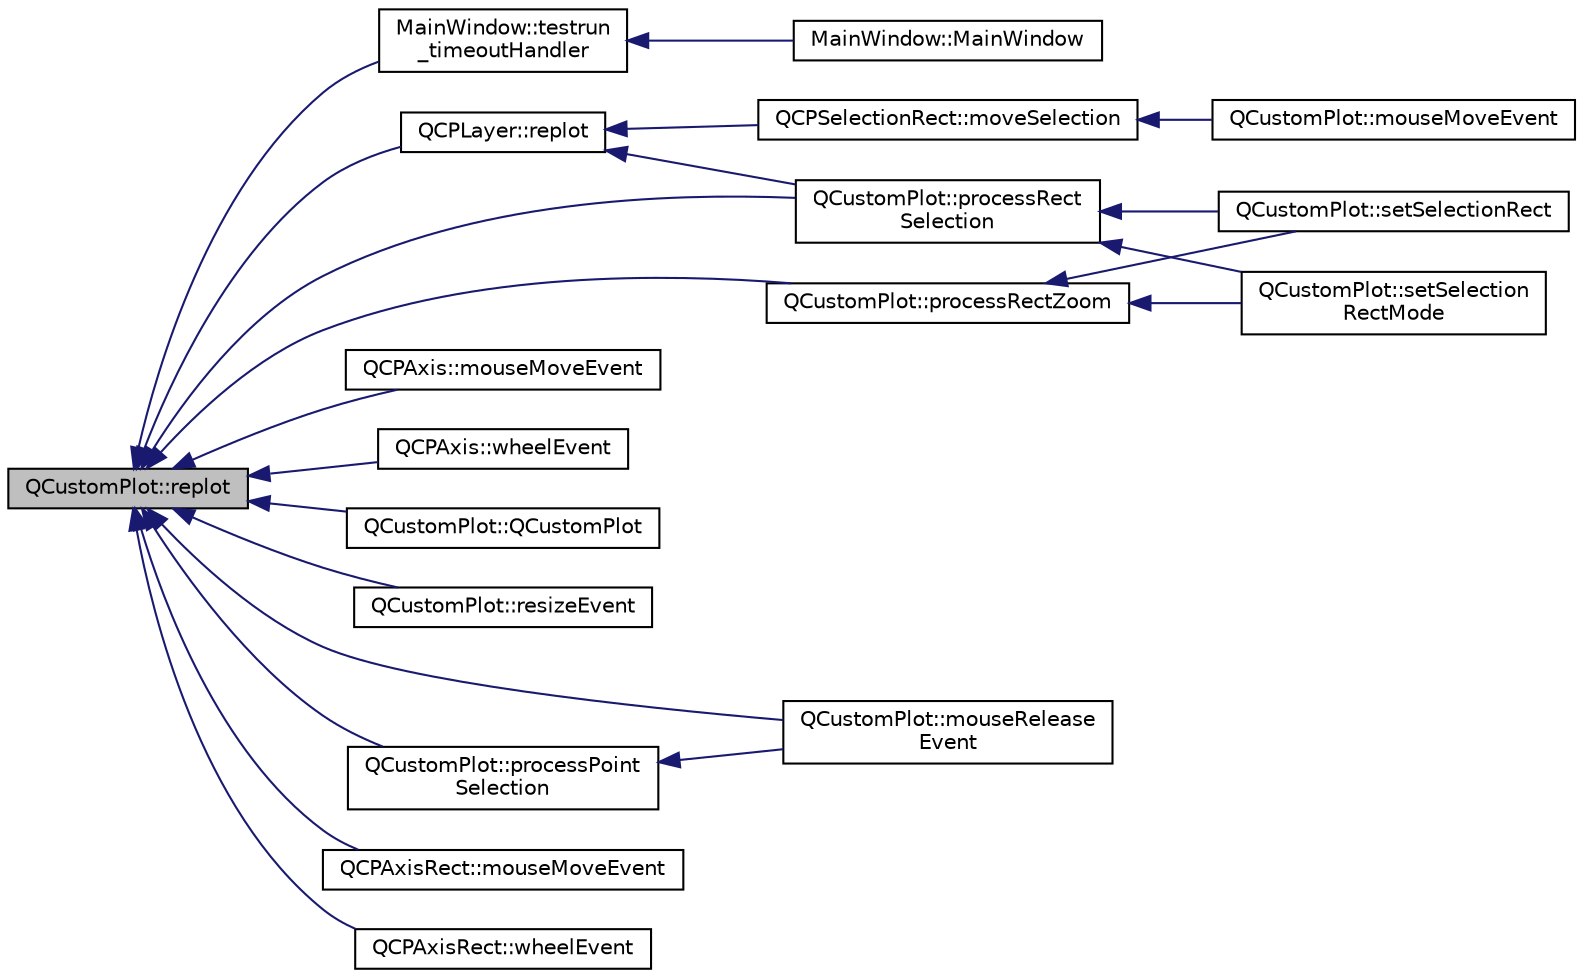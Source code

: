 digraph "QCustomPlot::replot"
{
  edge [fontname="Helvetica",fontsize="10",labelfontname="Helvetica",labelfontsize="10"];
  node [fontname="Helvetica",fontsize="10",shape=record];
  rankdir="LR";
  Node953 [label="QCustomPlot::replot",height=0.2,width=0.4,color="black", fillcolor="grey75", style="filled", fontcolor="black"];
  Node953 -> Node954 [dir="back",color="midnightblue",fontsize="10",style="solid",fontname="Helvetica"];
  Node954 [label="MainWindow::testrun\l_timeoutHandler",height=0.2,width=0.4,color="black", fillcolor="white", style="filled",URL="$class_main_window.html#a9d9abd7a1b1373c715d72c2205088cd3",tooltip="Reakcja na timeout timera testowego. "];
  Node954 -> Node955 [dir="back",color="midnightblue",fontsize="10",style="solid",fontname="Helvetica"];
  Node955 [label="MainWindow::MainWindow",height=0.2,width=0.4,color="black", fillcolor="white", style="filled",URL="$class_main_window.html#a996c5a2b6f77944776856f08ec30858d",tooltip="Konstruktor parametryczny klasy MainWindow. "];
  Node953 -> Node956 [dir="back",color="midnightblue",fontsize="10",style="solid",fontname="Helvetica"];
  Node956 [label="QCPLayer::replot",height=0.2,width=0.4,color="black", fillcolor="white", style="filled",URL="$class_q_c_p_layer.html#adefd53b6db02f470151c416f42e37180"];
  Node956 -> Node957 [dir="back",color="midnightblue",fontsize="10",style="solid",fontname="Helvetica"];
  Node957 [label="QCPSelectionRect::moveSelection",height=0.2,width=0.4,color="black", fillcolor="white", style="filled",URL="$class_q_c_p_selection_rect.html#a95c3f1700be2a6d7bba0fe56ece5fbb1"];
  Node957 -> Node958 [dir="back",color="midnightblue",fontsize="10",style="solid",fontname="Helvetica"];
  Node958 [label="QCustomPlot::mouseMoveEvent",height=0.2,width=0.4,color="black", fillcolor="white", style="filled",URL="$class_q_custom_plot.html#ae7abdc93b26d2ad4632c1ab75ae5b46f"];
  Node956 -> Node959 [dir="back",color="midnightblue",fontsize="10",style="solid",fontname="Helvetica"];
  Node959 [label="QCustomPlot::processRect\lSelection",height=0.2,width=0.4,color="black", fillcolor="white", style="filled",URL="$class_q_custom_plot.html#ac10849411e1d0e858ea7f29c8ade364c"];
  Node959 -> Node960 [dir="back",color="midnightblue",fontsize="10",style="solid",fontname="Helvetica"];
  Node960 [label="QCustomPlot::setSelection\lRectMode",height=0.2,width=0.4,color="black", fillcolor="white", style="filled",URL="$class_q_custom_plot.html#a810ef958ebe84db661c7288b526c0deb"];
  Node959 -> Node961 [dir="back",color="midnightblue",fontsize="10",style="solid",fontname="Helvetica"];
  Node961 [label="QCustomPlot::setSelectionRect",height=0.2,width=0.4,color="black", fillcolor="white", style="filled",URL="$class_q_custom_plot.html#a0c09f96df15faa4799ad7051bb16cf33"];
  Node953 -> Node962 [dir="back",color="midnightblue",fontsize="10",style="solid",fontname="Helvetica"];
  Node962 [label="QCPAxis::mouseMoveEvent",height=0.2,width=0.4,color="black", fillcolor="white", style="filled",URL="$class_q_c_p_axis.html#a2a89a13440eec099fc2327c2672be0cd"];
  Node953 -> Node963 [dir="back",color="midnightblue",fontsize="10",style="solid",fontname="Helvetica"];
  Node963 [label="QCPAxis::wheelEvent",height=0.2,width=0.4,color="black", fillcolor="white", style="filled",URL="$class_q_c_p_axis.html#a71643d27524a843230b5ba68085b3d9b"];
  Node953 -> Node964 [dir="back",color="midnightblue",fontsize="10",style="solid",fontname="Helvetica"];
  Node964 [label="QCustomPlot::QCustomPlot",height=0.2,width=0.4,color="black", fillcolor="white", style="filled",URL="$class_q_custom_plot.html#a45b99626558651a6428b83972b0b34b8"];
  Node953 -> Node965 [dir="back",color="midnightblue",fontsize="10",style="solid",fontname="Helvetica"];
  Node965 [label="QCustomPlot::resizeEvent",height=0.2,width=0.4,color="black", fillcolor="white", style="filled",URL="$class_q_custom_plot.html#af5b69dc6a431562ecdd1d0718bcbdf70"];
  Node953 -> Node966 [dir="back",color="midnightblue",fontsize="10",style="solid",fontname="Helvetica"];
  Node966 [label="QCustomPlot::mouseRelease\lEvent",height=0.2,width=0.4,color="black", fillcolor="white", style="filled",URL="$class_q_custom_plot.html#adc24846f52199e5a9bc35c387a6ce68d"];
  Node953 -> Node959 [dir="back",color="midnightblue",fontsize="10",style="solid",fontname="Helvetica"];
  Node953 -> Node967 [dir="back",color="midnightblue",fontsize="10",style="solid",fontname="Helvetica"];
  Node967 [label="QCustomPlot::processRectZoom",height=0.2,width=0.4,color="black", fillcolor="white", style="filled",URL="$class_q_custom_plot.html#a5508a207dcc279f316142f96d984bba3"];
  Node967 -> Node960 [dir="back",color="midnightblue",fontsize="10",style="solid",fontname="Helvetica"];
  Node967 -> Node961 [dir="back",color="midnightblue",fontsize="10",style="solid",fontname="Helvetica"];
  Node953 -> Node968 [dir="back",color="midnightblue",fontsize="10",style="solid",fontname="Helvetica"];
  Node968 [label="QCustomPlot::processPoint\lSelection",height=0.2,width=0.4,color="black", fillcolor="white", style="filled",URL="$class_q_custom_plot.html#ac13c10fff6613e3e80e13c787b010838"];
  Node968 -> Node966 [dir="back",color="midnightblue",fontsize="10",style="solid",fontname="Helvetica"];
  Node953 -> Node969 [dir="back",color="midnightblue",fontsize="10",style="solid",fontname="Helvetica"];
  Node969 [label="QCPAxisRect::mouseMoveEvent",height=0.2,width=0.4,color="black", fillcolor="white", style="filled",URL="$class_q_c_p_axis_rect.html#a9cd27ad8c5cfb49aefd9dbb30def4beb"];
  Node953 -> Node970 [dir="back",color="midnightblue",fontsize="10",style="solid",fontname="Helvetica"];
  Node970 [label="QCPAxisRect::wheelEvent",height=0.2,width=0.4,color="black", fillcolor="white", style="filled",URL="$class_q_c_p_axis_rect.html#a93eeaa0c127d6d6fe8171b2455080262"];
}
